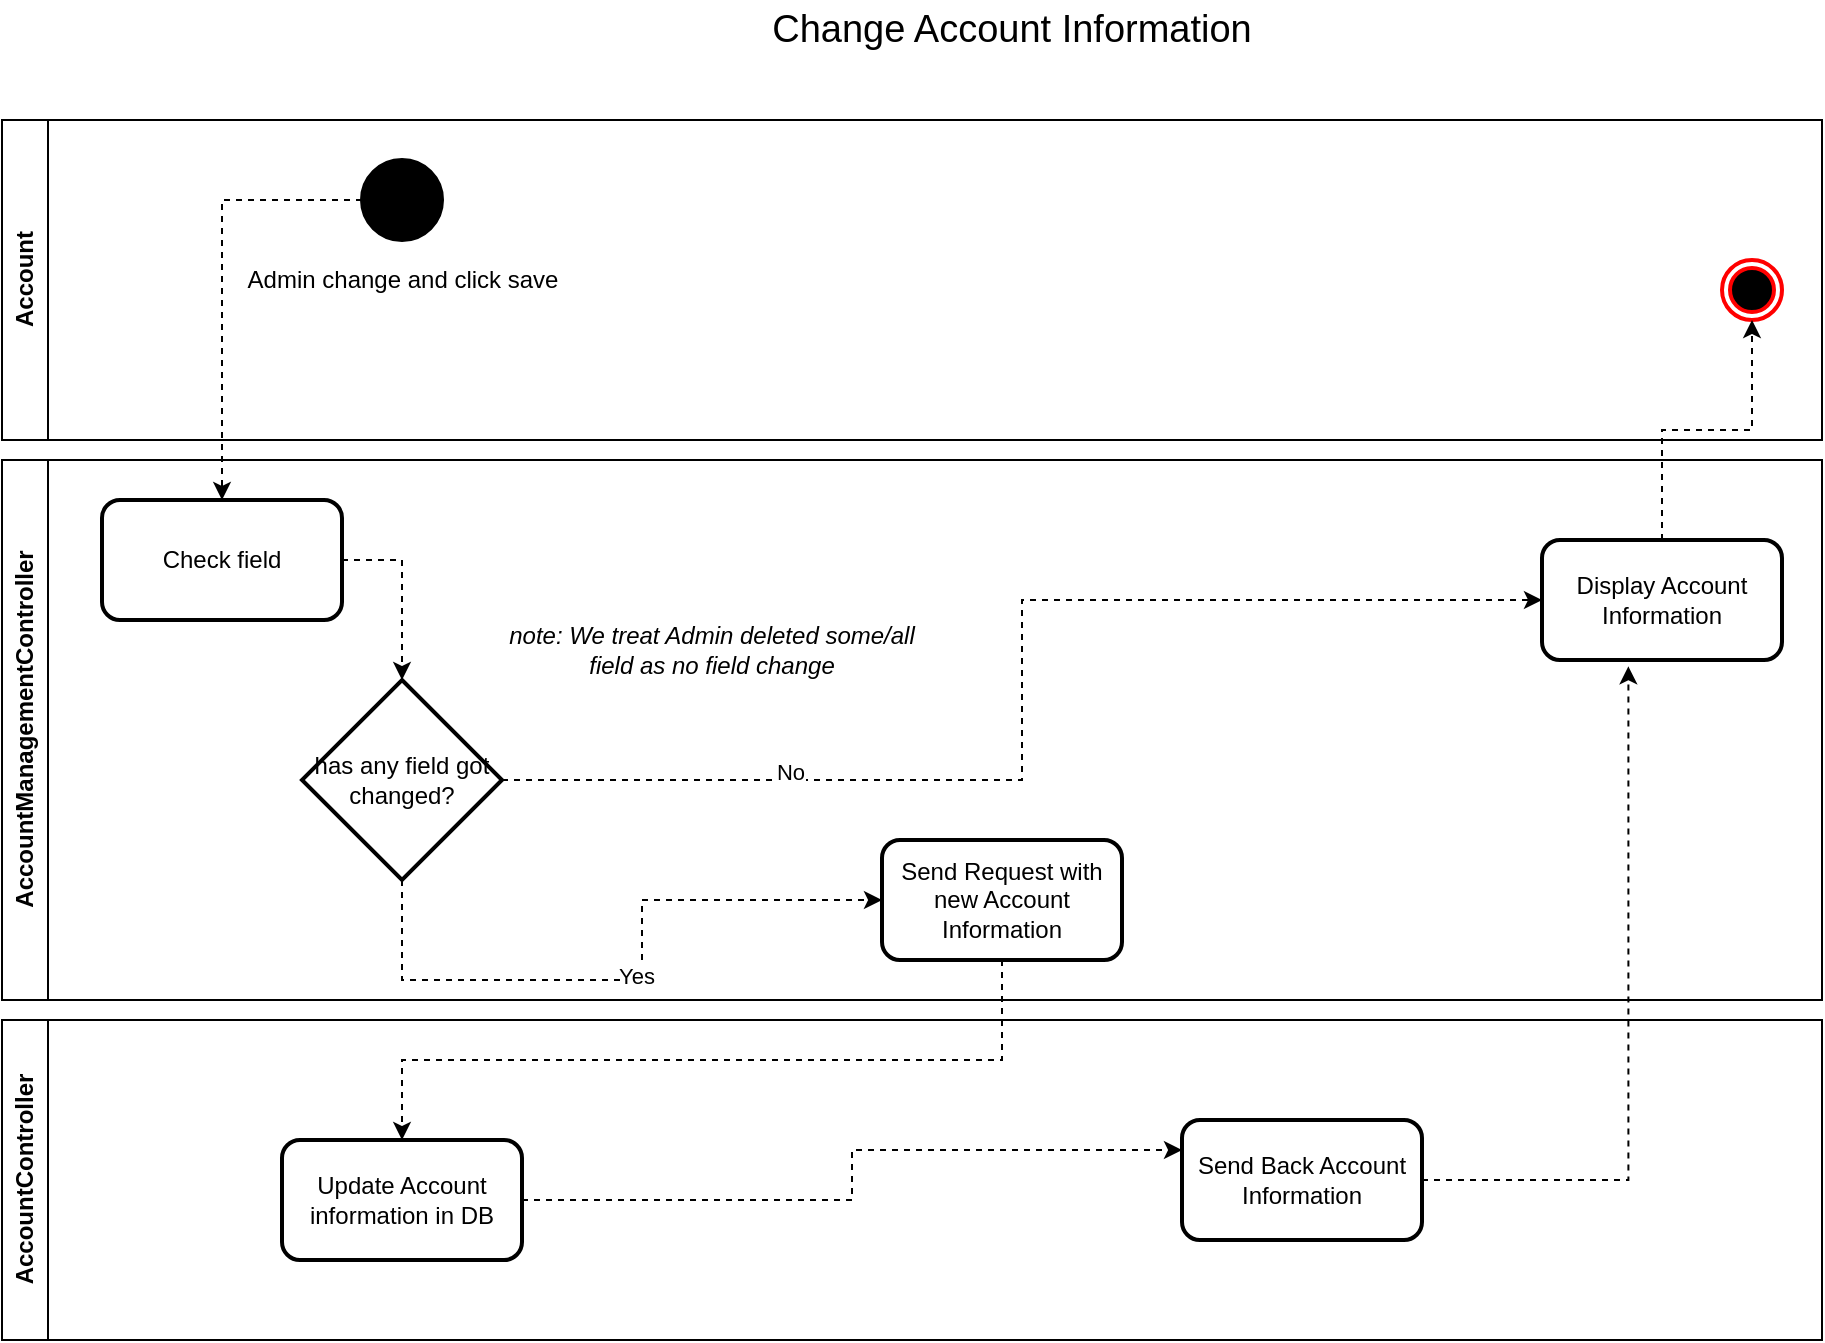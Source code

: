 <mxfile version="20.8.18" type="github">
  <diagram name="Page-1" id="SxbUrZlpCaTH8dVloojx">
    <mxGraphModel dx="1144" dy="647" grid="1" gridSize="10" guides="1" tooltips="1" connect="1" arrows="1" fold="1" page="1" pageScale="1" pageWidth="850" pageHeight="1100" math="0" shadow="0">
      <root>
        <mxCell id="0" />
        <mxCell id="1" parent="0" />
        <mxCell id="IDWhJaC4rV8hkQjvVqww-1" value="Account" style="swimlane;horizontal=0;whiteSpace=wrap;html=1;" vertex="1" parent="1">
          <mxGeometry x="40" y="100" width="910" height="160" as="geometry" />
        </mxCell>
        <mxCell id="IDWhJaC4rV8hkQjvVqww-2" value="Admin change and click save " style="shape=ellipse;html=1;fillColor=strokeColor;strokeWidth=2;verticalLabelPosition=bottom;verticalAlignment=top;perimeter=ellipsePerimeter;" vertex="1" parent="IDWhJaC4rV8hkQjvVqww-1">
          <mxGeometry x="180" y="20" width="40" height="40" as="geometry" />
        </mxCell>
        <mxCell id="IDWhJaC4rV8hkQjvVqww-3" value="" style="ellipse;html=1;shape=endState;fillColor=#000000;strokeColor=#ff0000;strokeWidth=2;fontFamily=Helvetica;fontSize=12;fontColor=default;" vertex="1" parent="IDWhJaC4rV8hkQjvVqww-1">
          <mxGeometry x="860" y="70" width="30" height="30" as="geometry" />
        </mxCell>
        <mxCell id="IDWhJaC4rV8hkQjvVqww-4" value="AccountManagementController" style="swimlane;horizontal=0;whiteSpace=wrap;html=1;" vertex="1" parent="1">
          <mxGeometry x="40" y="270" width="910" height="270" as="geometry" />
        </mxCell>
        <mxCell id="IDWhJaC4rV8hkQjvVqww-5" value="Display Account Information" style="rounded=1;whiteSpace=wrap;html=1;strokeWidth=2;fontFamily=Helvetica;fontSize=12;" vertex="1" parent="IDWhJaC4rV8hkQjvVqww-4">
          <mxGeometry x="770" y="40" width="120" height="60" as="geometry" />
        </mxCell>
        <mxCell id="IDWhJaC4rV8hkQjvVqww-6" value="Check field" style="rounded=1;whiteSpace=wrap;html=1;strokeWidth=2;fontFamily=Helvetica;fontSize=12;" vertex="1" parent="IDWhJaC4rV8hkQjvVqww-4">
          <mxGeometry x="50" y="20" width="120" height="60" as="geometry" />
        </mxCell>
        <mxCell id="IDWhJaC4rV8hkQjvVqww-7" value="Send Request with new Account Information" style="rounded=1;whiteSpace=wrap;html=1;strokeWidth=2;fontFamily=Helvetica;fontSize=12;" vertex="1" parent="IDWhJaC4rV8hkQjvVqww-4">
          <mxGeometry x="440" y="190" width="120" height="60" as="geometry" />
        </mxCell>
        <mxCell id="IDWhJaC4rV8hkQjvVqww-8" style="edgeStyle=orthogonalEdgeStyle;rounded=0;orthogonalLoop=1;jettySize=auto;html=1;dashed=1;exitX=1;exitY=0.5;exitDx=0;exitDy=0;" edge="1" parent="IDWhJaC4rV8hkQjvVqww-4" source="IDWhJaC4rV8hkQjvVqww-6" target="IDWhJaC4rV8hkQjvVqww-13">
          <mxGeometry relative="1" as="geometry">
            <mxPoint x="280" y="140" as="sourcePoint" />
          </mxGeometry>
        </mxCell>
        <mxCell id="IDWhJaC4rV8hkQjvVqww-9" style="edgeStyle=orthogonalEdgeStyle;rounded=0;orthogonalLoop=1;jettySize=auto;html=1;entryX=0;entryY=0.5;entryDx=0;entryDy=0;dashed=1;exitX=0.5;exitY=1;exitDx=0;exitDy=0;exitPerimeter=0;" edge="1" parent="IDWhJaC4rV8hkQjvVqww-4" source="IDWhJaC4rV8hkQjvVqww-13" target="IDWhJaC4rV8hkQjvVqww-7">
          <mxGeometry relative="1" as="geometry">
            <Array as="points">
              <mxPoint x="200" y="260" />
              <mxPoint x="320" y="260" />
              <mxPoint x="320" y="220" />
            </Array>
          </mxGeometry>
        </mxCell>
        <mxCell id="IDWhJaC4rV8hkQjvVqww-10" value="Yes" style="edgeLabel;html=1;align=center;verticalAlign=middle;resizable=0;points=[];" vertex="1" connectable="0" parent="IDWhJaC4rV8hkQjvVqww-9">
          <mxGeometry x="0.013" y="2" relative="1" as="geometry">
            <mxPoint as="offset" />
          </mxGeometry>
        </mxCell>
        <mxCell id="IDWhJaC4rV8hkQjvVqww-11" style="edgeStyle=orthogonalEdgeStyle;rounded=0;orthogonalLoop=1;jettySize=auto;html=1;entryX=0;entryY=0.5;entryDx=0;entryDy=0;dashed=1;" edge="1" parent="IDWhJaC4rV8hkQjvVqww-4" source="IDWhJaC4rV8hkQjvVqww-13" target="IDWhJaC4rV8hkQjvVqww-5">
          <mxGeometry relative="1" as="geometry" />
        </mxCell>
        <mxCell id="IDWhJaC4rV8hkQjvVqww-12" value="No" style="edgeLabel;html=1;align=center;verticalAlign=middle;resizable=0;points=[];" vertex="1" connectable="0" parent="IDWhJaC4rV8hkQjvVqww-11">
          <mxGeometry x="-0.53" y="4" relative="1" as="geometry">
            <mxPoint as="offset" />
          </mxGeometry>
        </mxCell>
        <mxCell id="IDWhJaC4rV8hkQjvVqww-13" value="has any field got changed?" style="strokeWidth=2;html=1;shape=mxgraph.flowchart.decision;whiteSpace=wrap;" vertex="1" parent="IDWhJaC4rV8hkQjvVqww-4">
          <mxGeometry x="150" y="110" width="100" height="100" as="geometry" />
        </mxCell>
        <mxCell id="IDWhJaC4rV8hkQjvVqww-14" value="note: We treat Admin deleted some/all field as no field change" style="text;html=1;strokeColor=none;fillColor=none;align=center;verticalAlign=middle;whiteSpace=wrap;rounded=0;fontStyle=2" vertex="1" parent="IDWhJaC4rV8hkQjvVqww-4">
          <mxGeometry x="250" y="80" width="210" height="30" as="geometry" />
        </mxCell>
        <mxCell id="IDWhJaC4rV8hkQjvVqww-15" value="AccountController" style="swimlane;horizontal=0;whiteSpace=wrap;html=1;" vertex="1" parent="1">
          <mxGeometry x="40" y="550" width="910" height="160" as="geometry" />
        </mxCell>
        <mxCell id="IDWhJaC4rV8hkQjvVqww-16" value="Send Back Account Information" style="rounded=1;whiteSpace=wrap;html=1;strokeWidth=2;fontFamily=Helvetica;fontSize=12;" vertex="1" parent="IDWhJaC4rV8hkQjvVqww-15">
          <mxGeometry x="590" y="50" width="120" height="60" as="geometry" />
        </mxCell>
        <mxCell id="IDWhJaC4rV8hkQjvVqww-17" style="edgeStyle=orthogonalEdgeStyle;rounded=0;orthogonalLoop=1;jettySize=auto;html=1;entryX=0;entryY=0.25;entryDx=0;entryDy=0;dashed=1;" edge="1" parent="IDWhJaC4rV8hkQjvVqww-15" source="IDWhJaC4rV8hkQjvVqww-18" target="IDWhJaC4rV8hkQjvVqww-16">
          <mxGeometry relative="1" as="geometry" />
        </mxCell>
        <mxCell id="IDWhJaC4rV8hkQjvVqww-18" value="Update Account information in DB" style="rounded=1;whiteSpace=wrap;html=1;strokeWidth=2;fontFamily=Helvetica;fontSize=12;" vertex="1" parent="IDWhJaC4rV8hkQjvVqww-15">
          <mxGeometry x="140" y="60" width="120" height="60" as="geometry" />
        </mxCell>
        <mxCell id="IDWhJaC4rV8hkQjvVqww-19" style="edgeStyle=orthogonalEdgeStyle;rounded=0;orthogonalLoop=1;jettySize=auto;html=1;entryX=0.5;entryY=1;entryDx=0;entryDy=0;dashed=1;strokeWidth=1;fontFamily=Helvetica;fontSize=12;fontColor=default;" edge="1" parent="1" source="IDWhJaC4rV8hkQjvVqww-5" target="IDWhJaC4rV8hkQjvVqww-3">
          <mxGeometry relative="1" as="geometry" />
        </mxCell>
        <mxCell id="IDWhJaC4rV8hkQjvVqww-20" style="edgeStyle=orthogonalEdgeStyle;rounded=0;orthogonalLoop=1;jettySize=auto;html=1;entryX=0.5;entryY=0;entryDx=0;entryDy=0;dashed=1;strokeWidth=1;fontFamily=Helvetica;fontSize=12;fontColor=default;" edge="1" parent="1" source="IDWhJaC4rV8hkQjvVqww-2" target="IDWhJaC4rV8hkQjvVqww-6">
          <mxGeometry relative="1" as="geometry" />
        </mxCell>
        <mxCell id="IDWhJaC4rV8hkQjvVqww-21" value="Change Account Information" style="text;html=1;strokeColor=none;fillColor=none;align=center;verticalAlign=middle;whiteSpace=wrap;rounded=0;fontSize=19;" vertex="1" parent="1">
          <mxGeometry x="400" y="40" width="290" height="30" as="geometry" />
        </mxCell>
        <mxCell id="IDWhJaC4rV8hkQjvVqww-22" style="edgeStyle=orthogonalEdgeStyle;rounded=0;orthogonalLoop=1;jettySize=auto;html=1;entryX=0.36;entryY=1.053;entryDx=0;entryDy=0;entryPerimeter=0;dashed=1;" edge="1" parent="1" source="IDWhJaC4rV8hkQjvVqww-16" target="IDWhJaC4rV8hkQjvVqww-5">
          <mxGeometry relative="1" as="geometry" />
        </mxCell>
        <mxCell id="IDWhJaC4rV8hkQjvVqww-23" style="edgeStyle=orthogonalEdgeStyle;rounded=0;orthogonalLoop=1;jettySize=auto;html=1;dashed=1;" edge="1" parent="1" source="IDWhJaC4rV8hkQjvVqww-7" target="IDWhJaC4rV8hkQjvVqww-18">
          <mxGeometry relative="1" as="geometry">
            <Array as="points">
              <mxPoint x="540" y="570" />
              <mxPoint x="240" y="570" />
            </Array>
          </mxGeometry>
        </mxCell>
      </root>
    </mxGraphModel>
  </diagram>
</mxfile>
